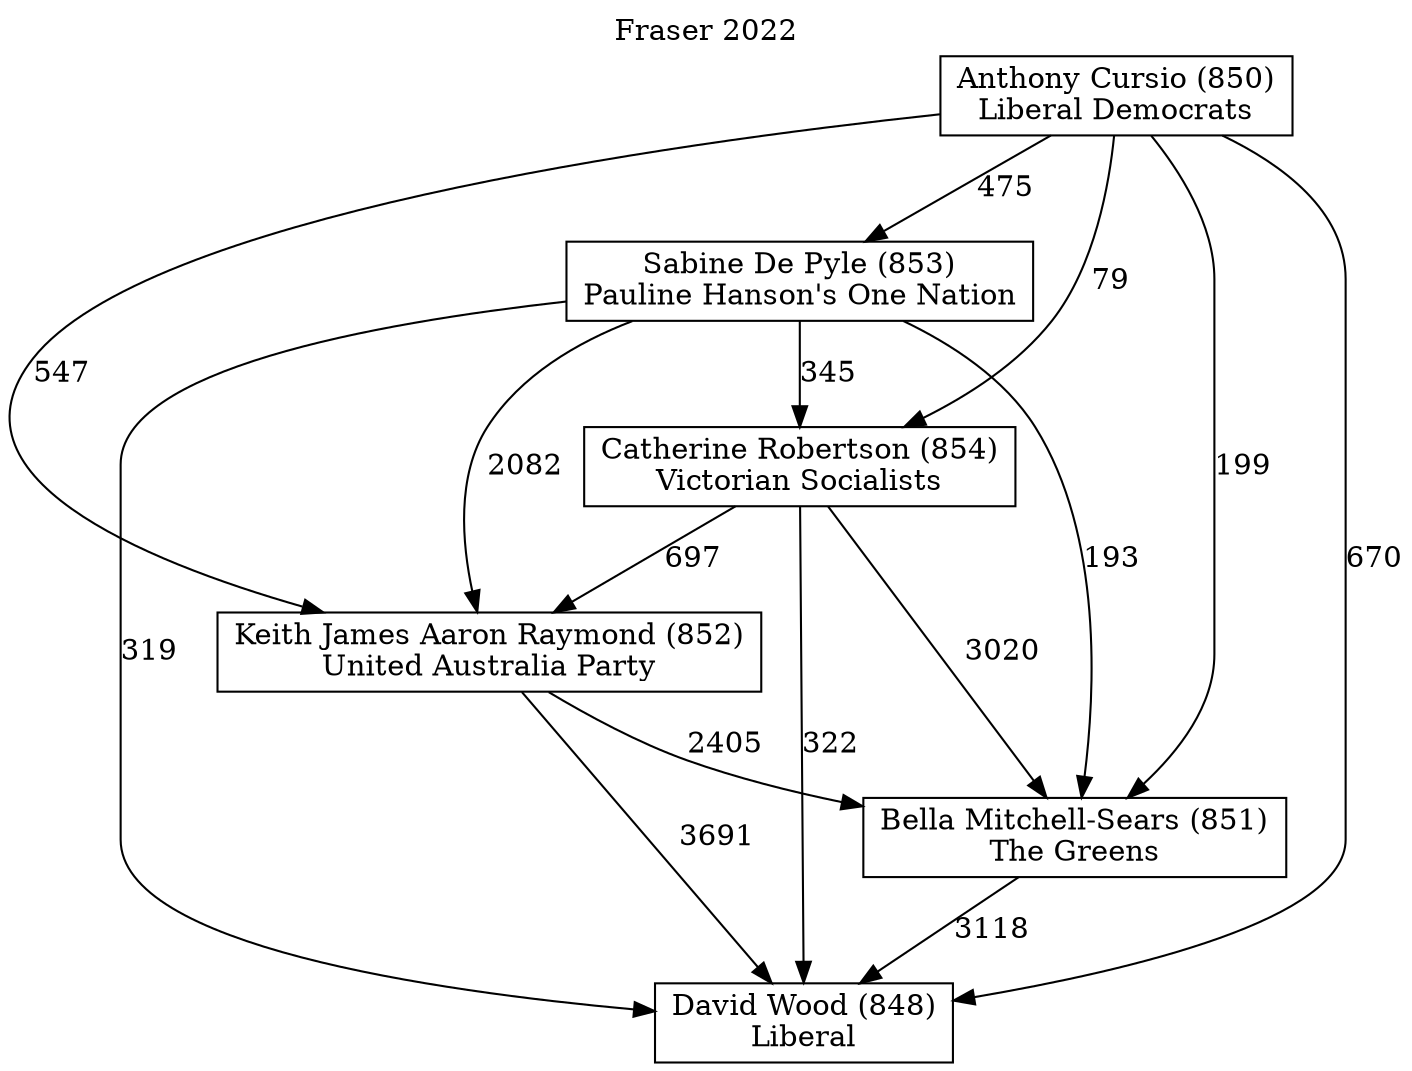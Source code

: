 // House preference flow
digraph "David Wood (848)_Fraser_2022" {
	graph [label="Fraser 2022" labelloc=t mclimit=10]
	node [shape=box]
	"David Wood (848)" [label="David Wood (848)
Liberal"]
	"Bella Mitchell-Sears (851)" [label="Bella Mitchell-Sears (851)
The Greens"]
	"Keith James Aaron Raymond (852)" [label="Keith James Aaron Raymond (852)
United Australia Party"]
	"Sabine De Pyle (853)" [label="Sabine De Pyle (853)
Pauline Hanson's One Nation"]
	"Catherine Robertson (854)" [label="Catherine Robertson (854)
Victorian Socialists"]
	"Anthony Cursio (850)" [label="Anthony Cursio (850)
Liberal Democrats"]
	"Anthony Cursio (850)" -> "David Wood (848)" [label=670]
	"Keith James Aaron Raymond (852)" -> "Bella Mitchell-Sears (851)" [label=2405]
	"Anthony Cursio (850)" -> "Keith James Aaron Raymond (852)" [label=547]
	"Sabine De Pyle (853)" -> "Keith James Aaron Raymond (852)" [label=2082]
	"Catherine Robertson (854)" -> "Keith James Aaron Raymond (852)" [label=697]
	"Anthony Cursio (850)" -> "Bella Mitchell-Sears (851)" [label=199]
	"Catherine Robertson (854)" -> "David Wood (848)" [label=322]
	"Catherine Robertson (854)" -> "Bella Mitchell-Sears (851)" [label=3020]
	"Sabine De Pyle (853)" -> "Bella Mitchell-Sears (851)" [label=193]
	"Bella Mitchell-Sears (851)" -> "David Wood (848)" [label=3118]
	"Sabine De Pyle (853)" -> "Catherine Robertson (854)" [label=345]
	"Anthony Cursio (850)" -> "Catherine Robertson (854)" [label=79]
	"Sabine De Pyle (853)" -> "David Wood (848)" [label=319]
	"Anthony Cursio (850)" -> "Sabine De Pyle (853)" [label=475]
	"Keith James Aaron Raymond (852)" -> "David Wood (848)" [label=3691]
}
